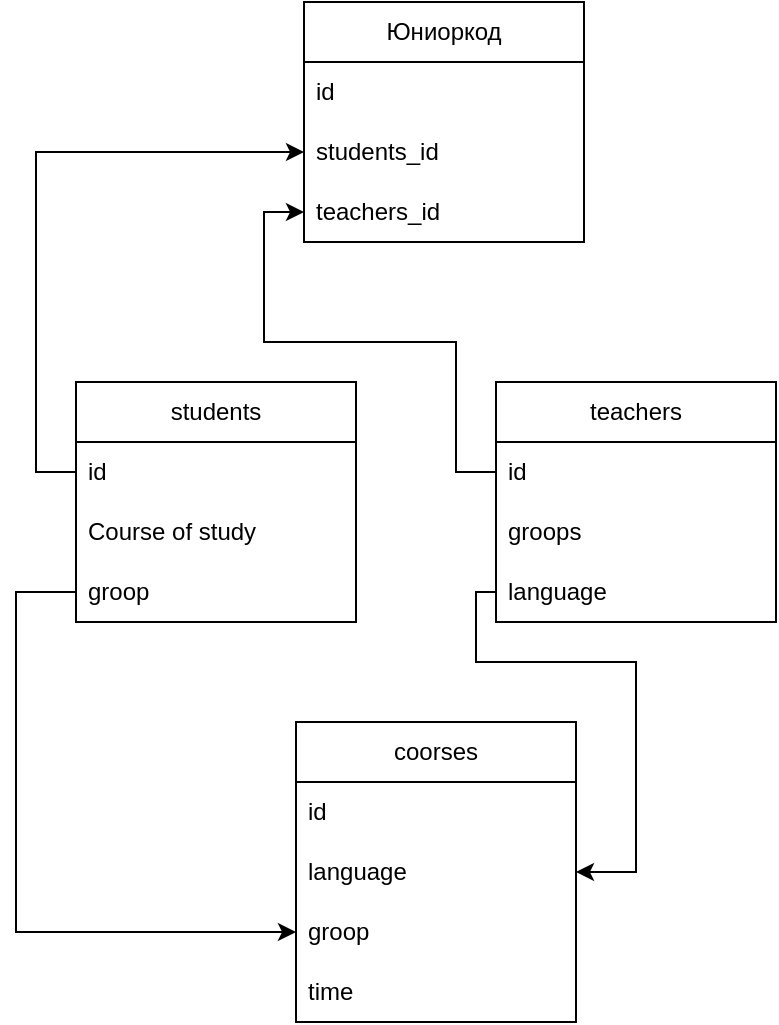 <mxfile version="24.4.13" type="device">
  <diagram name="Страница — 1" id="KaHkgwhhGLmOyOqP64bd">
    <mxGraphModel dx="770" dy="1634" grid="1" gridSize="10" guides="1" tooltips="1" connect="1" arrows="1" fold="1" page="1" pageScale="1" pageWidth="827" pageHeight="1169" math="0" shadow="0">
      <root>
        <mxCell id="0" />
        <mxCell id="1" parent="0" />
        <mxCell id="8Vq1okUowBbqbmz5uaDI-1" value="Юниоркод" style="swimlane;fontStyle=0;childLayout=stackLayout;horizontal=1;startSize=30;horizontalStack=0;resizeParent=1;resizeParentMax=0;resizeLast=0;collapsible=1;marginBottom=0;whiteSpace=wrap;html=1;" vertex="1" parent="1">
          <mxGeometry x="274" y="-920" width="140" height="120" as="geometry" />
        </mxCell>
        <mxCell id="8Vq1okUowBbqbmz5uaDI-2" value="id" style="text;strokeColor=none;fillColor=none;align=left;verticalAlign=middle;spacingLeft=4;spacingRight=4;overflow=hidden;points=[[0,0.5],[1,0.5]];portConstraint=eastwest;rotatable=0;whiteSpace=wrap;html=1;" vertex="1" parent="8Vq1okUowBbqbmz5uaDI-1">
          <mxGeometry y="30" width="140" height="30" as="geometry" />
        </mxCell>
        <mxCell id="8Vq1okUowBbqbmz5uaDI-3" value="students_id" style="text;strokeColor=none;fillColor=none;align=left;verticalAlign=middle;spacingLeft=4;spacingRight=4;overflow=hidden;points=[[0,0.5],[1,0.5]];portConstraint=eastwest;rotatable=0;whiteSpace=wrap;html=1;" vertex="1" parent="8Vq1okUowBbqbmz5uaDI-1">
          <mxGeometry y="60" width="140" height="30" as="geometry" />
        </mxCell>
        <mxCell id="8Vq1okUowBbqbmz5uaDI-4" value="teachers_id" style="text;strokeColor=none;fillColor=none;align=left;verticalAlign=middle;spacingLeft=4;spacingRight=4;overflow=hidden;points=[[0,0.5],[1,0.5]];portConstraint=eastwest;rotatable=0;whiteSpace=wrap;html=1;" vertex="1" parent="8Vq1okUowBbqbmz5uaDI-1">
          <mxGeometry y="90" width="140" height="30" as="geometry" />
        </mxCell>
        <mxCell id="8Vq1okUowBbqbmz5uaDI-5" value="students" style="swimlane;fontStyle=0;childLayout=stackLayout;horizontal=1;startSize=30;horizontalStack=0;resizeParent=1;resizeParentMax=0;resizeLast=0;collapsible=1;marginBottom=0;whiteSpace=wrap;html=1;" vertex="1" parent="1">
          <mxGeometry x="160" y="-730" width="140" height="120" as="geometry" />
        </mxCell>
        <mxCell id="8Vq1okUowBbqbmz5uaDI-6" value="id" style="text;strokeColor=none;fillColor=none;align=left;verticalAlign=middle;spacingLeft=4;spacingRight=4;overflow=hidden;points=[[0,0.5],[1,0.5]];portConstraint=eastwest;rotatable=0;whiteSpace=wrap;html=1;" vertex="1" parent="8Vq1okUowBbqbmz5uaDI-5">
          <mxGeometry y="30" width="140" height="30" as="geometry" />
        </mxCell>
        <mxCell id="8Vq1okUowBbqbmz5uaDI-8" value="Course of study" style="text;strokeColor=none;fillColor=none;align=left;verticalAlign=middle;spacingLeft=4;spacingRight=4;overflow=hidden;points=[[0,0.5],[1,0.5]];portConstraint=eastwest;rotatable=0;whiteSpace=wrap;html=1;" vertex="1" parent="8Vq1okUowBbqbmz5uaDI-5">
          <mxGeometry y="60" width="140" height="30" as="geometry" />
        </mxCell>
        <mxCell id="8Vq1okUowBbqbmz5uaDI-11" value="groop" style="text;strokeColor=none;fillColor=none;align=left;verticalAlign=middle;spacingLeft=4;spacingRight=4;overflow=hidden;points=[[0,0.5],[1,0.5]];portConstraint=eastwest;rotatable=0;whiteSpace=wrap;html=1;" vertex="1" parent="8Vq1okUowBbqbmz5uaDI-5">
          <mxGeometry y="90" width="140" height="30" as="geometry" />
        </mxCell>
        <mxCell id="8Vq1okUowBbqbmz5uaDI-12" value="teachers" style="swimlane;fontStyle=0;childLayout=stackLayout;horizontal=1;startSize=30;horizontalStack=0;resizeParent=1;resizeParentMax=0;resizeLast=0;collapsible=1;marginBottom=0;whiteSpace=wrap;html=1;" vertex="1" parent="1">
          <mxGeometry x="370" y="-730" width="140" height="120" as="geometry" />
        </mxCell>
        <mxCell id="8Vq1okUowBbqbmz5uaDI-13" value="id" style="text;strokeColor=none;fillColor=none;align=left;verticalAlign=middle;spacingLeft=4;spacingRight=4;overflow=hidden;points=[[0,0.5],[1,0.5]];portConstraint=eastwest;rotatable=0;whiteSpace=wrap;html=1;" vertex="1" parent="8Vq1okUowBbqbmz5uaDI-12">
          <mxGeometry y="30" width="140" height="30" as="geometry" />
        </mxCell>
        <mxCell id="8Vq1okUowBbqbmz5uaDI-14" value="groops" style="text;strokeColor=none;fillColor=none;align=left;verticalAlign=middle;spacingLeft=4;spacingRight=4;overflow=hidden;points=[[0,0.5],[1,0.5]];portConstraint=eastwest;rotatable=0;whiteSpace=wrap;html=1;" vertex="1" parent="8Vq1okUowBbqbmz5uaDI-12">
          <mxGeometry y="60" width="140" height="30" as="geometry" />
        </mxCell>
        <mxCell id="8Vq1okUowBbqbmz5uaDI-15" value="language" style="text;strokeColor=none;fillColor=none;align=left;verticalAlign=middle;spacingLeft=4;spacingRight=4;overflow=hidden;points=[[0,0.5],[1,0.5]];portConstraint=eastwest;rotatable=0;whiteSpace=wrap;html=1;" vertex="1" parent="8Vq1okUowBbqbmz5uaDI-12">
          <mxGeometry y="90" width="140" height="30" as="geometry" />
        </mxCell>
        <mxCell id="8Vq1okUowBbqbmz5uaDI-16" style="edgeStyle=orthogonalEdgeStyle;rounded=0;orthogonalLoop=1;jettySize=auto;html=1;exitX=0;exitY=0.5;exitDx=0;exitDy=0;entryX=0;entryY=0.5;entryDx=0;entryDy=0;" edge="1" parent="1" source="8Vq1okUowBbqbmz5uaDI-6" target="8Vq1okUowBbqbmz5uaDI-3">
          <mxGeometry relative="1" as="geometry" />
        </mxCell>
        <mxCell id="8Vq1okUowBbqbmz5uaDI-17" style="edgeStyle=orthogonalEdgeStyle;rounded=0;orthogonalLoop=1;jettySize=auto;html=1;exitX=0;exitY=0.5;exitDx=0;exitDy=0;entryX=0;entryY=0.5;entryDx=0;entryDy=0;" edge="1" parent="1" source="8Vq1okUowBbqbmz5uaDI-13" target="8Vq1okUowBbqbmz5uaDI-4">
          <mxGeometry relative="1" as="geometry">
            <Array as="points">
              <mxPoint x="350" y="-685" />
              <mxPoint x="350" y="-750" />
              <mxPoint x="254" y="-750" />
              <mxPoint x="254" y="-815" />
            </Array>
          </mxGeometry>
        </mxCell>
        <mxCell id="8Vq1okUowBbqbmz5uaDI-18" value="coorses" style="swimlane;fontStyle=0;childLayout=stackLayout;horizontal=1;startSize=30;horizontalStack=0;resizeParent=1;resizeParentMax=0;resizeLast=0;collapsible=1;marginBottom=0;whiteSpace=wrap;html=1;" vertex="1" parent="1">
          <mxGeometry x="270" y="-560" width="140" height="150" as="geometry" />
        </mxCell>
        <mxCell id="8Vq1okUowBbqbmz5uaDI-19" value="id" style="text;strokeColor=none;fillColor=none;align=left;verticalAlign=middle;spacingLeft=4;spacingRight=4;overflow=hidden;points=[[0,0.5],[1,0.5]];portConstraint=eastwest;rotatable=0;whiteSpace=wrap;html=1;" vertex="1" parent="8Vq1okUowBbqbmz5uaDI-18">
          <mxGeometry y="30" width="140" height="30" as="geometry" />
        </mxCell>
        <mxCell id="8Vq1okUowBbqbmz5uaDI-20" value="language" style="text;strokeColor=none;fillColor=none;align=left;verticalAlign=middle;spacingLeft=4;spacingRight=4;overflow=hidden;points=[[0,0.5],[1,0.5]];portConstraint=eastwest;rotatable=0;whiteSpace=wrap;html=1;" vertex="1" parent="8Vq1okUowBbqbmz5uaDI-18">
          <mxGeometry y="60" width="140" height="30" as="geometry" />
        </mxCell>
        <mxCell id="8Vq1okUowBbqbmz5uaDI-21" value="groop" style="text;strokeColor=none;fillColor=none;align=left;verticalAlign=middle;spacingLeft=4;spacingRight=4;overflow=hidden;points=[[0,0.5],[1,0.5]];portConstraint=eastwest;rotatable=0;whiteSpace=wrap;html=1;" vertex="1" parent="8Vq1okUowBbqbmz5uaDI-18">
          <mxGeometry y="90" width="140" height="30" as="geometry" />
        </mxCell>
        <mxCell id="8Vq1okUowBbqbmz5uaDI-25" value="time" style="text;strokeColor=none;fillColor=none;align=left;verticalAlign=middle;spacingLeft=4;spacingRight=4;overflow=hidden;points=[[0,0.5],[1,0.5]];portConstraint=eastwest;rotatable=0;whiteSpace=wrap;html=1;" vertex="1" parent="8Vq1okUowBbqbmz5uaDI-18">
          <mxGeometry y="120" width="140" height="30" as="geometry" />
        </mxCell>
        <mxCell id="8Vq1okUowBbqbmz5uaDI-22" style="edgeStyle=orthogonalEdgeStyle;rounded=0;orthogonalLoop=1;jettySize=auto;html=1;entryX=0;entryY=0.5;entryDx=0;entryDy=0;" edge="1" parent="1" source="8Vq1okUowBbqbmz5uaDI-11" target="8Vq1okUowBbqbmz5uaDI-21">
          <mxGeometry relative="1" as="geometry">
            <Array as="points">
              <mxPoint x="130" y="-625" />
              <mxPoint x="130" y="-455" />
            </Array>
          </mxGeometry>
        </mxCell>
        <mxCell id="8Vq1okUowBbqbmz5uaDI-23" style="edgeStyle=orthogonalEdgeStyle;rounded=0;orthogonalLoop=1;jettySize=auto;html=1;entryX=1;entryY=0.5;entryDx=0;entryDy=0;exitX=0;exitY=0.5;exitDx=0;exitDy=0;" edge="1" parent="1" source="8Vq1okUowBbqbmz5uaDI-15" target="8Vq1okUowBbqbmz5uaDI-20">
          <mxGeometry relative="1" as="geometry">
            <mxPoint x="490" y="-625" as="sourcePoint" />
            <Array as="points">
              <mxPoint x="360" y="-625" />
              <mxPoint x="360" y="-590" />
              <mxPoint x="440" y="-590" />
              <mxPoint x="440" y="-485" />
            </Array>
          </mxGeometry>
        </mxCell>
      </root>
    </mxGraphModel>
  </diagram>
</mxfile>
